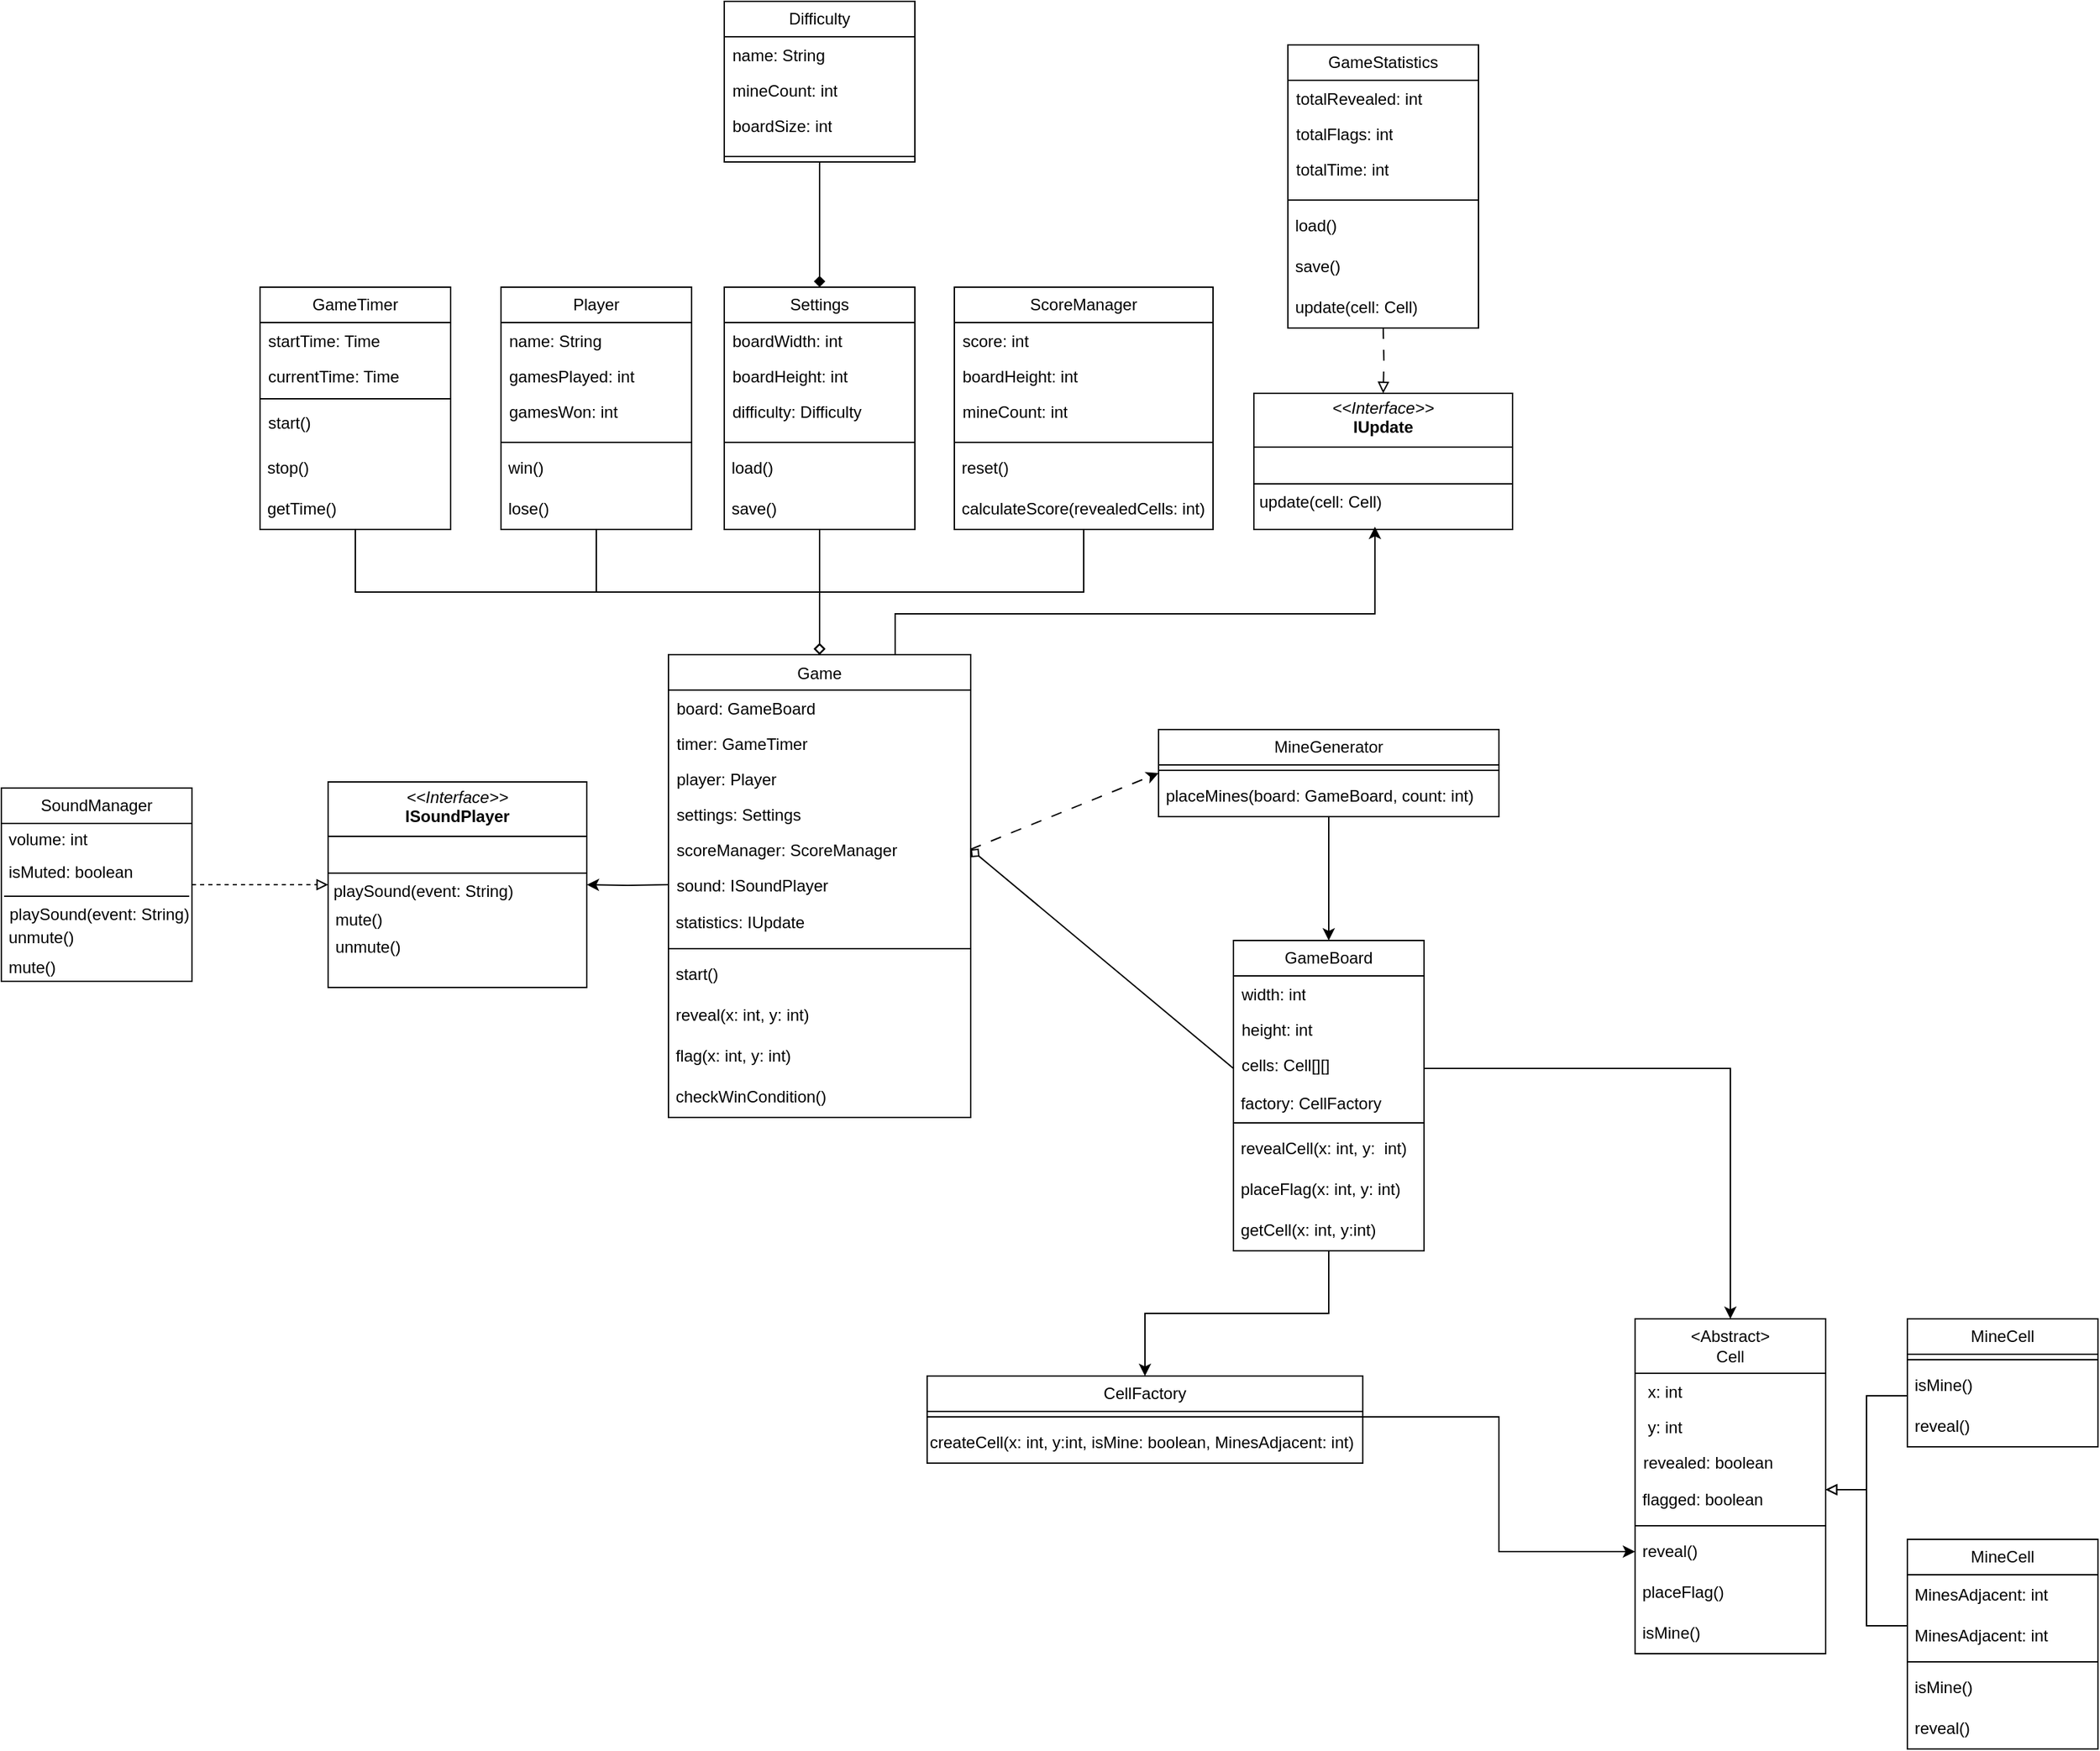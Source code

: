 <mxfile version="27.2.0">
  <diagram id="C5RBs43oDa-KdzZeNtuy" name="Page-1">
    <mxGraphModel dx="1426" dy="788" grid="1" gridSize="10" guides="1" tooltips="1" connect="1" arrows="1" fold="1" page="1" pageScale="1" pageWidth="2336" pageHeight="1654" math="0" shadow="0">
      <root>
        <mxCell id="WIyWlLk6GJQsqaUBKTNV-0" />
        <mxCell id="WIyWlLk6GJQsqaUBKTNV-1" parent="WIyWlLk6GJQsqaUBKTNV-0" />
        <mxCell id="zkfFHV4jXpPFQw0GAbJ--17" value="Game" style="swimlane;fontStyle=0;align=center;verticalAlign=top;childLayout=stackLayout;horizontal=1;startSize=26;horizontalStack=0;resizeParent=1;resizeLast=0;collapsible=1;marginBottom=0;rounded=0;shadow=0;strokeWidth=1;" parent="WIyWlLk6GJQsqaUBKTNV-1" vertex="1">
          <mxGeometry x="690" y="580" width="222" height="340" as="geometry">
            <mxRectangle x="550" y="140" width="160" height="26" as="alternateBounds" />
          </mxGeometry>
        </mxCell>
        <mxCell id="zkfFHV4jXpPFQw0GAbJ--18" value="board: GameBoard" style="text;align=left;verticalAlign=top;spacingLeft=4;spacingRight=4;overflow=hidden;rotatable=0;points=[[0,0.5],[1,0.5]];portConstraint=eastwest;" parent="zkfFHV4jXpPFQw0GAbJ--17" vertex="1">
          <mxGeometry y="26" width="222" height="26" as="geometry" />
        </mxCell>
        <mxCell id="zkfFHV4jXpPFQw0GAbJ--19" value="timer: GameTimer" style="text;align=left;verticalAlign=top;spacingLeft=4;spacingRight=4;overflow=hidden;rotatable=0;points=[[0,0.5],[1,0.5]];portConstraint=eastwest;rounded=0;shadow=0;html=0;" parent="zkfFHV4jXpPFQw0GAbJ--17" vertex="1">
          <mxGeometry y="52" width="222" height="26" as="geometry" />
        </mxCell>
        <mxCell id="zkfFHV4jXpPFQw0GAbJ--20" value="player: Player" style="text;align=left;verticalAlign=top;spacingLeft=4;spacingRight=4;overflow=hidden;rotatable=0;points=[[0,0.5],[1,0.5]];portConstraint=eastwest;rounded=0;shadow=0;html=0;" parent="zkfFHV4jXpPFQw0GAbJ--17" vertex="1">
          <mxGeometry y="78" width="222" height="26" as="geometry" />
        </mxCell>
        <mxCell id="zkfFHV4jXpPFQw0GAbJ--21" value="settings: Settings" style="text;align=left;verticalAlign=top;spacingLeft=4;spacingRight=4;overflow=hidden;rotatable=0;points=[[0,0.5],[1,0.5]];portConstraint=eastwest;rounded=0;shadow=0;html=0;" parent="zkfFHV4jXpPFQw0GAbJ--17" vertex="1">
          <mxGeometry y="104" width="222" height="26" as="geometry" />
        </mxCell>
        <mxCell id="zkfFHV4jXpPFQw0GAbJ--22" value="scoreManager: ScoreManager" style="text;align=left;verticalAlign=top;spacingLeft=4;spacingRight=4;overflow=hidden;rotatable=0;points=[[0,0.5],[1,0.5]];portConstraint=eastwest;rounded=0;shadow=0;html=0;" parent="zkfFHV4jXpPFQw0GAbJ--17" vertex="1">
          <mxGeometry y="130" width="222" height="26" as="geometry" />
        </mxCell>
        <mxCell id="zkfFHV4jXpPFQw0GAbJ--25" value="sound: ISoundPlayer" style="text;align=left;verticalAlign=top;spacingLeft=4;spacingRight=4;overflow=hidden;rotatable=0;points=[[0,0.5],[1,0.5]];portConstraint=eastwest;" parent="zkfFHV4jXpPFQw0GAbJ--17" vertex="1">
          <mxGeometry y="156" width="222" height="26" as="geometry" />
        </mxCell>
        <mxCell id="M5XJb3uW-bzYm9iEJyRV-7" value="&amp;nbsp;statistics: IUpdate" style="text;html=1;align=left;verticalAlign=middle;whiteSpace=wrap;rounded=0;" parent="zkfFHV4jXpPFQw0GAbJ--17" vertex="1">
          <mxGeometry y="182" width="222" height="30" as="geometry" />
        </mxCell>
        <mxCell id="M5XJb3uW-bzYm9iEJyRV-1" value="" style="line;strokeWidth=1;fillColor=none;align=left;verticalAlign=middle;spacingTop=-1;spacingLeft=3;spacingRight=3;rotatable=0;labelPosition=right;points=[];portConstraint=eastwest;strokeColor=inherit;" parent="zkfFHV4jXpPFQw0GAbJ--17" vertex="1">
          <mxGeometry y="212" width="222" height="8" as="geometry" />
        </mxCell>
        <mxCell id="M5XJb3uW-bzYm9iEJyRV-2" value="&amp;nbsp;start()" style="text;html=1;align=left;verticalAlign=middle;whiteSpace=wrap;rounded=0;" parent="zkfFHV4jXpPFQw0GAbJ--17" vertex="1">
          <mxGeometry y="220" width="222" height="30" as="geometry" />
        </mxCell>
        <mxCell id="M5XJb3uW-bzYm9iEJyRV-3" value="&amp;nbsp;reveal(x: int, y: int)" style="text;html=1;align=left;verticalAlign=middle;whiteSpace=wrap;rounded=0;" parent="zkfFHV4jXpPFQw0GAbJ--17" vertex="1">
          <mxGeometry y="250" width="222" height="30" as="geometry" />
        </mxCell>
        <mxCell id="M5XJb3uW-bzYm9iEJyRV-4" value="&amp;nbsp;flag(x: int, y: int)&amp;nbsp;" style="text;html=1;align=left;verticalAlign=middle;whiteSpace=wrap;rounded=0;" parent="zkfFHV4jXpPFQw0GAbJ--17" vertex="1">
          <mxGeometry y="280" width="222" height="30" as="geometry" />
        </mxCell>
        <mxCell id="M5XJb3uW-bzYm9iEJyRV-5" value="&amp;nbsp;checkWinCondition()" style="text;html=1;align=left;verticalAlign=middle;whiteSpace=wrap;rounded=0;" parent="zkfFHV4jXpPFQw0GAbJ--17" vertex="1">
          <mxGeometry y="310" width="222" height="30" as="geometry" />
        </mxCell>
        <mxCell id="M5XJb3uW-bzYm9iEJyRV-0" value="&lt;p style=&quot;margin:0px;margin-top:4px;text-align:center;&quot;&gt;&lt;i&gt;&amp;lt;&amp;lt;Interface&amp;gt;&amp;gt;&lt;/i&gt;&lt;br&gt;&lt;b&gt;ISoundPlayer&lt;/b&gt;&lt;/p&gt;&lt;hr size=&quot;1&quot; style=&quot;border-style:solid;&quot;&gt;&lt;p style=&quot;margin:0px;margin-left:4px;&quot;&gt;&lt;br&gt;&lt;/p&gt;&lt;hr size=&quot;1&quot; style=&quot;border-style:solid;&quot;&gt;&lt;p style=&quot;margin:0px;margin-left:4px;&quot;&gt;playSound(event: String)&lt;/p&gt;&lt;p style=&quot;margin:0px;margin-left:4px;&quot;&gt;&lt;br&gt;&lt;/p&gt;" style="verticalAlign=top;align=left;overflow=fill;html=1;whiteSpace=wrap;" parent="WIyWlLk6GJQsqaUBKTNV-1" vertex="1">
          <mxGeometry x="440" y="673.5" width="190" height="151" as="geometry" />
        </mxCell>
        <mxCell id="M5XJb3uW-bzYm9iEJyRV-8" value="GameTimer" style="swimlane;fontStyle=0;childLayout=stackLayout;horizontal=1;startSize=26;fillColor=none;horizontalStack=0;resizeParent=1;resizeParentMax=0;resizeLast=0;collapsible=1;marginBottom=0;whiteSpace=wrap;html=1;" parent="WIyWlLk6GJQsqaUBKTNV-1" vertex="1">
          <mxGeometry x="390" y="310" width="140" height="178" as="geometry" />
        </mxCell>
        <mxCell id="M5XJb3uW-bzYm9iEJyRV-9" value="startTime: Time" style="text;strokeColor=none;fillColor=none;align=left;verticalAlign=top;spacingLeft=4;spacingRight=4;overflow=hidden;rotatable=0;points=[[0,0.5],[1,0.5]];portConstraint=eastwest;whiteSpace=wrap;html=1;" parent="M5XJb3uW-bzYm9iEJyRV-8" vertex="1">
          <mxGeometry y="26" width="140" height="26" as="geometry" />
        </mxCell>
        <mxCell id="M5XJb3uW-bzYm9iEJyRV-10" value="currentTime: Time" style="text;strokeColor=none;fillColor=none;align=left;verticalAlign=top;spacingLeft=4;spacingRight=4;overflow=hidden;rotatable=0;points=[[0,0.5],[1,0.5]];portConstraint=eastwest;whiteSpace=wrap;html=1;" parent="M5XJb3uW-bzYm9iEJyRV-8" vertex="1">
          <mxGeometry y="52" width="140" height="26" as="geometry" />
        </mxCell>
        <mxCell id="M5XJb3uW-bzYm9iEJyRV-15" value="" style="line;strokeWidth=1;fillColor=none;align=left;verticalAlign=middle;spacingTop=-1;spacingLeft=3;spacingRight=3;rotatable=0;labelPosition=right;points=[];portConstraint=eastwest;strokeColor=inherit;" parent="M5XJb3uW-bzYm9iEJyRV-8" vertex="1">
          <mxGeometry y="78" width="140" height="8" as="geometry" />
        </mxCell>
        <mxCell id="M5XJb3uW-bzYm9iEJyRV-11" value="start()" style="text;strokeColor=none;fillColor=none;align=left;verticalAlign=top;spacingLeft=4;spacingRight=4;overflow=hidden;rotatable=0;points=[[0,0.5],[1,0.5]];portConstraint=eastwest;whiteSpace=wrap;html=1;" parent="M5XJb3uW-bzYm9iEJyRV-8" vertex="1">
          <mxGeometry y="86" width="140" height="32" as="geometry" />
        </mxCell>
        <mxCell id="M5XJb3uW-bzYm9iEJyRV-12" value="&amp;nbsp;stop()" style="text;html=1;align=left;verticalAlign=middle;whiteSpace=wrap;rounded=0;" parent="M5XJb3uW-bzYm9iEJyRV-8" vertex="1">
          <mxGeometry y="118" width="140" height="30" as="geometry" />
        </mxCell>
        <mxCell id="M5XJb3uW-bzYm9iEJyRV-14" value="&amp;nbsp;getTime()" style="text;html=1;align=left;verticalAlign=middle;whiteSpace=wrap;rounded=0;" parent="M5XJb3uW-bzYm9iEJyRV-8" vertex="1">
          <mxGeometry y="148" width="140" height="30" as="geometry" />
        </mxCell>
        <mxCell id="M5XJb3uW-bzYm9iEJyRV-16" style="edgeStyle=orthogonalEdgeStyle;rounded=0;orthogonalLoop=1;jettySize=auto;html=1;exitX=0.5;exitY=1;exitDx=0;exitDy=0;entryX=0.5;entryY=0;entryDx=0;entryDy=0;endArrow=diamond;endFill=0;" parent="WIyWlLk6GJQsqaUBKTNV-1" source="M5XJb3uW-bzYm9iEJyRV-14" target="zkfFHV4jXpPFQw0GAbJ--17" edge="1">
          <mxGeometry relative="1" as="geometry" />
        </mxCell>
        <mxCell id="M5XJb3uW-bzYm9iEJyRV-17" value="Player" style="swimlane;fontStyle=0;childLayout=stackLayout;horizontal=1;startSize=26;fillColor=none;horizontalStack=0;resizeParent=1;resizeParentMax=0;resizeLast=0;collapsible=1;marginBottom=0;whiteSpace=wrap;html=1;" parent="WIyWlLk6GJQsqaUBKTNV-1" vertex="1">
          <mxGeometry x="567" y="310" width="140" height="178" as="geometry" />
        </mxCell>
        <mxCell id="M5XJb3uW-bzYm9iEJyRV-18" value="name: String" style="text;strokeColor=none;fillColor=none;align=left;verticalAlign=top;spacingLeft=4;spacingRight=4;overflow=hidden;rotatable=0;points=[[0,0.5],[1,0.5]];portConstraint=eastwest;whiteSpace=wrap;html=1;" parent="M5XJb3uW-bzYm9iEJyRV-17" vertex="1">
          <mxGeometry y="26" width="140" height="26" as="geometry" />
        </mxCell>
        <mxCell id="M5XJb3uW-bzYm9iEJyRV-19" value="gamesPlayed: int" style="text;strokeColor=none;fillColor=none;align=left;verticalAlign=top;spacingLeft=4;spacingRight=4;overflow=hidden;rotatable=0;points=[[0,0.5],[1,0.5]];portConstraint=eastwest;whiteSpace=wrap;html=1;" parent="M5XJb3uW-bzYm9iEJyRV-17" vertex="1">
          <mxGeometry y="52" width="140" height="26" as="geometry" />
        </mxCell>
        <mxCell id="M5XJb3uW-bzYm9iEJyRV-21" value="gamesWon: int" style="text;strokeColor=none;fillColor=none;align=left;verticalAlign=top;spacingLeft=4;spacingRight=4;overflow=hidden;rotatable=0;points=[[0,0.5],[1,0.5]];portConstraint=eastwest;whiteSpace=wrap;html=1;" parent="M5XJb3uW-bzYm9iEJyRV-17" vertex="1">
          <mxGeometry y="78" width="140" height="32" as="geometry" />
        </mxCell>
        <mxCell id="M5XJb3uW-bzYm9iEJyRV-20" value="" style="line;strokeWidth=1;fillColor=none;align=left;verticalAlign=middle;spacingTop=-1;spacingLeft=3;spacingRight=3;rotatable=0;labelPosition=right;points=[];portConstraint=eastwest;strokeColor=inherit;" parent="M5XJb3uW-bzYm9iEJyRV-17" vertex="1">
          <mxGeometry y="110" width="140" height="8" as="geometry" />
        </mxCell>
        <mxCell id="M5XJb3uW-bzYm9iEJyRV-22" value="&amp;nbsp;win()" style="text;html=1;align=left;verticalAlign=middle;whiteSpace=wrap;rounded=0;" parent="M5XJb3uW-bzYm9iEJyRV-17" vertex="1">
          <mxGeometry y="118" width="140" height="30" as="geometry" />
        </mxCell>
        <mxCell id="M5XJb3uW-bzYm9iEJyRV-23" value="&amp;nbsp;lose()" style="text;html=1;align=left;verticalAlign=middle;whiteSpace=wrap;rounded=0;" parent="M5XJb3uW-bzYm9iEJyRV-17" vertex="1">
          <mxGeometry y="148" width="140" height="30" as="geometry" />
        </mxCell>
        <mxCell id="M5XJb3uW-bzYm9iEJyRV-26" style="edgeStyle=orthogonalEdgeStyle;rounded=0;orthogonalLoop=1;jettySize=auto;html=1;exitX=0.5;exitY=1;exitDx=0;exitDy=0;entryX=0.5;entryY=0;entryDx=0;entryDy=0;endArrow=diamond;endFill=0;" parent="WIyWlLk6GJQsqaUBKTNV-1" source="M5XJb3uW-bzYm9iEJyRV-23" target="zkfFHV4jXpPFQw0GAbJ--17" edge="1">
          <mxGeometry relative="1" as="geometry" />
        </mxCell>
        <mxCell id="M5XJb3uW-bzYm9iEJyRV-27" value="Settings" style="swimlane;fontStyle=0;childLayout=stackLayout;horizontal=1;startSize=26;fillColor=none;horizontalStack=0;resizeParent=1;resizeParentMax=0;resizeLast=0;collapsible=1;marginBottom=0;whiteSpace=wrap;html=1;" parent="WIyWlLk6GJQsqaUBKTNV-1" vertex="1">
          <mxGeometry x="731" y="310" width="140" height="178" as="geometry" />
        </mxCell>
        <mxCell id="M5XJb3uW-bzYm9iEJyRV-28" value="boardWidth: int" style="text;strokeColor=none;fillColor=none;align=left;verticalAlign=top;spacingLeft=4;spacingRight=4;overflow=hidden;rotatable=0;points=[[0,0.5],[1,0.5]];portConstraint=eastwest;whiteSpace=wrap;html=1;" parent="M5XJb3uW-bzYm9iEJyRV-27" vertex="1">
          <mxGeometry y="26" width="140" height="26" as="geometry" />
        </mxCell>
        <mxCell id="M5XJb3uW-bzYm9iEJyRV-29" value="boardHeight: int" style="text;strokeColor=none;fillColor=none;align=left;verticalAlign=top;spacingLeft=4;spacingRight=4;overflow=hidden;rotatable=0;points=[[0,0.5],[1,0.5]];portConstraint=eastwest;whiteSpace=wrap;html=1;" parent="M5XJb3uW-bzYm9iEJyRV-27" vertex="1">
          <mxGeometry y="52" width="140" height="26" as="geometry" />
        </mxCell>
        <mxCell id="M5XJb3uW-bzYm9iEJyRV-30" value="difficulty: Difficulty" style="text;strokeColor=none;fillColor=none;align=left;verticalAlign=top;spacingLeft=4;spacingRight=4;overflow=hidden;rotatable=0;points=[[0,0.5],[1,0.5]];portConstraint=eastwest;whiteSpace=wrap;html=1;" parent="M5XJb3uW-bzYm9iEJyRV-27" vertex="1">
          <mxGeometry y="78" width="140" height="32" as="geometry" />
        </mxCell>
        <mxCell id="M5XJb3uW-bzYm9iEJyRV-31" value="" style="line;strokeWidth=1;fillColor=none;align=left;verticalAlign=middle;spacingTop=-1;spacingLeft=3;spacingRight=3;rotatable=0;labelPosition=right;points=[];portConstraint=eastwest;strokeColor=inherit;" parent="M5XJb3uW-bzYm9iEJyRV-27" vertex="1">
          <mxGeometry y="110" width="140" height="8" as="geometry" />
        </mxCell>
        <mxCell id="M5XJb3uW-bzYm9iEJyRV-32" value="&amp;nbsp;load()" style="text;html=1;align=left;verticalAlign=middle;whiteSpace=wrap;rounded=0;" parent="M5XJb3uW-bzYm9iEJyRV-27" vertex="1">
          <mxGeometry y="118" width="140" height="30" as="geometry" />
        </mxCell>
        <mxCell id="M5XJb3uW-bzYm9iEJyRV-33" value="&amp;nbsp;save()" style="text;html=1;align=left;verticalAlign=middle;whiteSpace=wrap;rounded=0;" parent="M5XJb3uW-bzYm9iEJyRV-27" vertex="1">
          <mxGeometry y="148" width="140" height="30" as="geometry" />
        </mxCell>
        <mxCell id="M5XJb3uW-bzYm9iEJyRV-36" value="ScoreManager" style="swimlane;fontStyle=0;childLayout=stackLayout;horizontal=1;startSize=26;fillColor=none;horizontalStack=0;resizeParent=1;resizeParentMax=0;resizeLast=0;collapsible=1;marginBottom=0;whiteSpace=wrap;html=1;" parent="WIyWlLk6GJQsqaUBKTNV-1" vertex="1">
          <mxGeometry x="900" y="310" width="190" height="178" as="geometry" />
        </mxCell>
        <mxCell id="M5XJb3uW-bzYm9iEJyRV-37" value="score: int" style="text;strokeColor=none;fillColor=none;align=left;verticalAlign=top;spacingLeft=4;spacingRight=4;overflow=hidden;rotatable=0;points=[[0,0.5],[1,0.5]];portConstraint=eastwest;whiteSpace=wrap;html=1;" parent="M5XJb3uW-bzYm9iEJyRV-36" vertex="1">
          <mxGeometry y="26" width="190" height="26" as="geometry" />
        </mxCell>
        <mxCell id="M5XJb3uW-bzYm9iEJyRV-38" value="boardHeight: int" style="text;strokeColor=none;fillColor=none;align=left;verticalAlign=top;spacingLeft=4;spacingRight=4;overflow=hidden;rotatable=0;points=[[0,0.5],[1,0.5]];portConstraint=eastwest;whiteSpace=wrap;html=1;" parent="M5XJb3uW-bzYm9iEJyRV-36" vertex="1">
          <mxGeometry y="52" width="190" height="26" as="geometry" />
        </mxCell>
        <mxCell id="M5XJb3uW-bzYm9iEJyRV-39" value="mineCount: int" style="text;strokeColor=none;fillColor=none;align=left;verticalAlign=top;spacingLeft=4;spacingRight=4;overflow=hidden;rotatable=0;points=[[0,0.5],[1,0.5]];portConstraint=eastwest;whiteSpace=wrap;html=1;" parent="M5XJb3uW-bzYm9iEJyRV-36" vertex="1">
          <mxGeometry y="78" width="190" height="32" as="geometry" />
        </mxCell>
        <mxCell id="M5XJb3uW-bzYm9iEJyRV-40" value="" style="line;strokeWidth=1;fillColor=none;align=left;verticalAlign=middle;spacingTop=-1;spacingLeft=3;spacingRight=3;rotatable=0;labelPosition=right;points=[];portConstraint=eastwest;strokeColor=inherit;" parent="M5XJb3uW-bzYm9iEJyRV-36" vertex="1">
          <mxGeometry y="110" width="190" height="8" as="geometry" />
        </mxCell>
        <mxCell id="M5XJb3uW-bzYm9iEJyRV-41" value="&amp;nbsp;reset()" style="text;html=1;align=left;verticalAlign=middle;whiteSpace=wrap;rounded=0;" parent="M5XJb3uW-bzYm9iEJyRV-36" vertex="1">
          <mxGeometry y="118" width="190" height="30" as="geometry" />
        </mxCell>
        <mxCell id="M5XJb3uW-bzYm9iEJyRV-43" value="&amp;nbsp;calculateScore(revealedCells: int)" style="text;html=1;align=left;verticalAlign=middle;whiteSpace=wrap;rounded=0;" parent="M5XJb3uW-bzYm9iEJyRV-36" vertex="1">
          <mxGeometry y="148" width="190" height="30" as="geometry" />
        </mxCell>
        <mxCell id="M5XJb3uW-bzYm9iEJyRV-42" style="edgeStyle=orthogonalEdgeStyle;rounded=0;orthogonalLoop=1;jettySize=auto;html=1;exitX=0.5;exitY=1;exitDx=0;exitDy=0;endArrow=diamond;endFill=0;entryX=0.5;entryY=0;entryDx=0;entryDy=0;" parent="WIyWlLk6GJQsqaUBKTNV-1" source="M5XJb3uW-bzYm9iEJyRV-43" target="zkfFHV4jXpPFQw0GAbJ--17" edge="1">
          <mxGeometry relative="1" as="geometry">
            <mxPoint x="968" y="580" as="targetPoint" />
          </mxGeometry>
        </mxCell>
        <mxCell id="M5XJb3uW-bzYm9iEJyRV-47" style="edgeStyle=orthogonalEdgeStyle;rounded=0;orthogonalLoop=1;jettySize=auto;html=1;exitX=0.5;exitY=1;exitDx=0;exitDy=0;entryX=0.5;entryY=0;entryDx=0;entryDy=0;endArrow=diamond;endFill=0;" parent="WIyWlLk6GJQsqaUBKTNV-1" source="M5XJb3uW-bzYm9iEJyRV-33" target="zkfFHV4jXpPFQw0GAbJ--17" edge="1">
          <mxGeometry relative="1" as="geometry" />
        </mxCell>
        <mxCell id="M5XJb3uW-bzYm9iEJyRV-48" value="GameStatistics" style="swimlane;fontStyle=0;childLayout=stackLayout;horizontal=1;startSize=26;fillColor=none;horizontalStack=0;resizeParent=1;resizeParentMax=0;resizeLast=0;collapsible=1;marginBottom=0;whiteSpace=wrap;html=1;" parent="WIyWlLk6GJQsqaUBKTNV-1" vertex="1">
          <mxGeometry x="1145" y="132" width="140" height="208" as="geometry" />
        </mxCell>
        <mxCell id="M5XJb3uW-bzYm9iEJyRV-49" value="totalRevealed: int" style="text;strokeColor=none;fillColor=none;align=left;verticalAlign=top;spacingLeft=4;spacingRight=4;overflow=hidden;rotatable=0;points=[[0,0.5],[1,0.5]];portConstraint=eastwest;whiteSpace=wrap;html=1;" parent="M5XJb3uW-bzYm9iEJyRV-48" vertex="1">
          <mxGeometry y="26" width="140" height="26" as="geometry" />
        </mxCell>
        <mxCell id="M5XJb3uW-bzYm9iEJyRV-50" value="totalFlags: int" style="text;strokeColor=none;fillColor=none;align=left;verticalAlign=top;spacingLeft=4;spacingRight=4;overflow=hidden;rotatable=0;points=[[0,0.5],[1,0.5]];portConstraint=eastwest;whiteSpace=wrap;html=1;" parent="M5XJb3uW-bzYm9iEJyRV-48" vertex="1">
          <mxGeometry y="52" width="140" height="26" as="geometry" />
        </mxCell>
        <mxCell id="M5XJb3uW-bzYm9iEJyRV-51" value="totalTime: int" style="text;strokeColor=none;fillColor=none;align=left;verticalAlign=top;spacingLeft=4;spacingRight=4;overflow=hidden;rotatable=0;points=[[0,0.5],[1,0.5]];portConstraint=eastwest;whiteSpace=wrap;html=1;" parent="M5XJb3uW-bzYm9iEJyRV-48" vertex="1">
          <mxGeometry y="78" width="140" height="32" as="geometry" />
        </mxCell>
        <mxCell id="M5XJb3uW-bzYm9iEJyRV-52" value="" style="line;strokeWidth=1;fillColor=none;align=left;verticalAlign=middle;spacingTop=-1;spacingLeft=3;spacingRight=3;rotatable=0;labelPosition=right;points=[];portConstraint=eastwest;strokeColor=inherit;" parent="M5XJb3uW-bzYm9iEJyRV-48" vertex="1">
          <mxGeometry y="110" width="140" height="8" as="geometry" />
        </mxCell>
        <mxCell id="M5XJb3uW-bzYm9iEJyRV-53" value="&amp;nbsp;load()" style="text;html=1;align=left;verticalAlign=middle;whiteSpace=wrap;rounded=0;" parent="M5XJb3uW-bzYm9iEJyRV-48" vertex="1">
          <mxGeometry y="118" width="140" height="30" as="geometry" />
        </mxCell>
        <mxCell id="M5XJb3uW-bzYm9iEJyRV-55" value="&amp;nbsp;save()" style="text;html=1;align=left;verticalAlign=middle;whiteSpace=wrap;rounded=0;" parent="M5XJb3uW-bzYm9iEJyRV-48" vertex="1">
          <mxGeometry y="148" width="140" height="30" as="geometry" />
        </mxCell>
        <mxCell id="M5XJb3uW-bzYm9iEJyRV-122" value="&amp;nbsp;update(cell: Cell)" style="text;html=1;align=left;verticalAlign=middle;whiteSpace=wrap;rounded=0;" parent="M5XJb3uW-bzYm9iEJyRV-48" vertex="1">
          <mxGeometry y="178" width="140" height="30" as="geometry" />
        </mxCell>
        <mxCell id="M5XJb3uW-bzYm9iEJyRV-66" style="edgeStyle=orthogonalEdgeStyle;rounded=0;orthogonalLoop=1;jettySize=auto;html=1;exitX=1;exitY=0.5;exitDx=0;exitDy=0;entryX=0;entryY=0.5;entryDx=0;entryDy=0;dashed=1;endArrow=block;endFill=0;" parent="WIyWlLk6GJQsqaUBKTNV-1" source="M5XJb3uW-bzYm9iEJyRV-58" target="M5XJb3uW-bzYm9iEJyRV-0" edge="1">
          <mxGeometry relative="1" as="geometry" />
        </mxCell>
        <mxCell id="M5XJb3uW-bzYm9iEJyRV-58" value="SoundManager" style="swimlane;fontStyle=0;childLayout=stackLayout;horizontal=1;startSize=26;fillColor=none;horizontalStack=0;resizeParent=1;resizeParentMax=0;resizeLast=0;collapsible=1;marginBottom=0;whiteSpace=wrap;html=1;" parent="WIyWlLk6GJQsqaUBKTNV-1" vertex="1">
          <mxGeometry x="200" y="678" width="140" height="142" as="geometry" />
        </mxCell>
        <mxCell id="M5XJb3uW-bzYm9iEJyRV-126" value="&amp;nbsp;volume: int" style="text;html=1;align=left;verticalAlign=middle;whiteSpace=wrap;rounded=0;" parent="M5XJb3uW-bzYm9iEJyRV-58" vertex="1">
          <mxGeometry y="26" width="140" height="24" as="geometry" />
        </mxCell>
        <mxCell id="M5XJb3uW-bzYm9iEJyRV-127" value="&amp;nbsp;isMuted: boolean" style="text;html=1;align=left;verticalAlign=middle;whiteSpace=wrap;rounded=0;" parent="M5XJb3uW-bzYm9iEJyRV-58" vertex="1">
          <mxGeometry y="50" width="140" height="24" as="geometry" />
        </mxCell>
        <mxCell id="M5XJb3uW-bzYm9iEJyRV-63" value="&lt;hr style=&quot;border-style: solid;&quot; size=&quot;1&quot;&gt;&lt;p style=&quot;margin: 0px 0px 0px 4px;&quot;&gt;playSound(event: String)&lt;/p&gt;" style="text;html=1;align=left;verticalAlign=middle;whiteSpace=wrap;rounded=0;" parent="M5XJb3uW-bzYm9iEJyRV-58" vertex="1">
          <mxGeometry y="74" width="140" height="24" as="geometry" />
        </mxCell>
        <mxCell id="M5XJb3uW-bzYm9iEJyRV-125" value="&amp;nbsp;unmute()" style="text;html=1;align=left;verticalAlign=middle;whiteSpace=wrap;rounded=0;" parent="M5XJb3uW-bzYm9iEJyRV-58" vertex="1">
          <mxGeometry y="98" width="140" height="24" as="geometry" />
        </mxCell>
        <mxCell id="M5XJb3uW-bzYm9iEJyRV-129" value="&amp;nbsp;mute()" style="text;html=1;align=left;verticalAlign=middle;whiteSpace=wrap;rounded=0;" parent="M5XJb3uW-bzYm9iEJyRV-58" vertex="1">
          <mxGeometry y="122" width="140" height="20" as="geometry" />
        </mxCell>
        <mxCell id="M5XJb3uW-bzYm9iEJyRV-68" style="edgeStyle=orthogonalEdgeStyle;rounded=0;orthogonalLoop=1;jettySize=auto;html=1;exitX=0;exitY=0.5;exitDx=0;exitDy=0;entryX=1;entryY=0.5;entryDx=0;entryDy=0;" parent="WIyWlLk6GJQsqaUBKTNV-1" target="M5XJb3uW-bzYm9iEJyRV-0" edge="1">
          <mxGeometry relative="1" as="geometry">
            <mxPoint x="690" y="749.0" as="sourcePoint" />
          </mxGeometry>
        </mxCell>
        <mxCell id="M5XJb3uW-bzYm9iEJyRV-69" value="MineGenerator" style="swimlane;fontStyle=0;childLayout=stackLayout;horizontal=1;startSize=26;fillColor=none;horizontalStack=0;resizeParent=1;resizeParentMax=0;resizeLast=0;collapsible=1;marginBottom=0;whiteSpace=wrap;html=1;" parent="WIyWlLk6GJQsqaUBKTNV-1" vertex="1">
          <mxGeometry x="1050" y="635" width="250" height="64" as="geometry" />
        </mxCell>
        <mxCell id="M5XJb3uW-bzYm9iEJyRV-73" value="" style="line;strokeWidth=1;fillColor=none;align=left;verticalAlign=middle;spacingTop=-1;spacingLeft=3;spacingRight=3;rotatable=0;labelPosition=right;points=[];portConstraint=eastwest;strokeColor=inherit;" parent="M5XJb3uW-bzYm9iEJyRV-69" vertex="1">
          <mxGeometry y="26" width="250" height="8" as="geometry" />
        </mxCell>
        <mxCell id="M5XJb3uW-bzYm9iEJyRV-74" value="&amp;nbsp;placeMines(board: GameBoard, count: int)" style="text;html=1;align=left;verticalAlign=middle;whiteSpace=wrap;rounded=0;" parent="M5XJb3uW-bzYm9iEJyRV-69" vertex="1">
          <mxGeometry y="34" width="250" height="30" as="geometry" />
        </mxCell>
        <mxCell id="M5XJb3uW-bzYm9iEJyRV-76" style="rounded=0;orthogonalLoop=1;jettySize=auto;html=1;exitX=1;exitY=0.5;exitDx=0;exitDy=0;entryX=0;entryY=0.5;entryDx=0;entryDy=0;dashed=1;dashPattern=8 8;" parent="WIyWlLk6GJQsqaUBKTNV-1" source="zkfFHV4jXpPFQw0GAbJ--22" target="M5XJb3uW-bzYm9iEJyRV-69" edge="1">
          <mxGeometry relative="1" as="geometry" />
        </mxCell>
        <mxCell id="M5XJb3uW-bzYm9iEJyRV-77" value="GameBoard" style="swimlane;fontStyle=0;childLayout=stackLayout;horizontal=1;startSize=26;fillColor=none;horizontalStack=0;resizeParent=1;resizeParentMax=0;resizeLast=0;collapsible=1;marginBottom=0;whiteSpace=wrap;html=1;" parent="WIyWlLk6GJQsqaUBKTNV-1" vertex="1">
          <mxGeometry x="1105" y="790" width="140" height="228" as="geometry" />
        </mxCell>
        <mxCell id="M5XJb3uW-bzYm9iEJyRV-78" value="width: int" style="text;strokeColor=none;fillColor=none;align=left;verticalAlign=top;spacingLeft=4;spacingRight=4;overflow=hidden;rotatable=0;points=[[0,0.5],[1,0.5]];portConstraint=eastwest;whiteSpace=wrap;html=1;" parent="M5XJb3uW-bzYm9iEJyRV-77" vertex="1">
          <mxGeometry y="26" width="140" height="26" as="geometry" />
        </mxCell>
        <mxCell id="M5XJb3uW-bzYm9iEJyRV-79" value="height: int" style="text;strokeColor=none;fillColor=none;align=left;verticalAlign=top;spacingLeft=4;spacingRight=4;overflow=hidden;rotatable=0;points=[[0,0.5],[1,0.5]];portConstraint=eastwest;whiteSpace=wrap;html=1;" parent="M5XJb3uW-bzYm9iEJyRV-77" vertex="1">
          <mxGeometry y="52" width="140" height="26" as="geometry" />
        </mxCell>
        <mxCell id="M5XJb3uW-bzYm9iEJyRV-80" value="cells: Cell[][]" style="text;strokeColor=none;fillColor=none;align=left;verticalAlign=top;spacingLeft=4;spacingRight=4;overflow=hidden;rotatable=0;points=[[0,0.5],[1,0.5]];portConstraint=eastwest;whiteSpace=wrap;html=1;" parent="M5XJb3uW-bzYm9iEJyRV-77" vertex="1">
          <mxGeometry y="78" width="140" height="32" as="geometry" />
        </mxCell>
        <mxCell id="M5XJb3uW-bzYm9iEJyRV-97" value="&amp;nbsp;factory: CellFactory" style="text;html=1;align=left;verticalAlign=middle;whiteSpace=wrap;rounded=0;" parent="M5XJb3uW-bzYm9iEJyRV-77" vertex="1">
          <mxGeometry y="110" width="140" height="20" as="geometry" />
        </mxCell>
        <mxCell id="M5XJb3uW-bzYm9iEJyRV-81" value="" style="line;strokeWidth=1;fillColor=none;align=left;verticalAlign=middle;spacingTop=-1;spacingLeft=3;spacingRight=3;rotatable=0;labelPosition=right;points=[];portConstraint=eastwest;strokeColor=inherit;" parent="M5XJb3uW-bzYm9iEJyRV-77" vertex="1">
          <mxGeometry y="130" width="140" height="8" as="geometry" />
        </mxCell>
        <mxCell id="M5XJb3uW-bzYm9iEJyRV-82" value="&amp;nbsp;revealCell(x: int, y:&amp;nbsp; int)" style="text;html=1;align=left;verticalAlign=middle;whiteSpace=wrap;rounded=0;" parent="M5XJb3uW-bzYm9iEJyRV-77" vertex="1">
          <mxGeometry y="138" width="140" height="30" as="geometry" />
        </mxCell>
        <mxCell id="M5XJb3uW-bzYm9iEJyRV-83" value="&amp;nbsp;placeFlag(x: int, y: int)" style="text;html=1;align=left;verticalAlign=middle;whiteSpace=wrap;rounded=0;" parent="M5XJb3uW-bzYm9iEJyRV-77" vertex="1">
          <mxGeometry y="168" width="140" height="30" as="geometry" />
        </mxCell>
        <mxCell id="M5XJb3uW-bzYm9iEJyRV-85" value="&amp;nbsp;getCell(x: int, y:int)" style="text;html=1;align=left;verticalAlign=middle;whiteSpace=wrap;rounded=0;" parent="M5XJb3uW-bzYm9iEJyRV-77" vertex="1">
          <mxGeometry y="198" width="140" height="30" as="geometry" />
        </mxCell>
        <mxCell id="M5XJb3uW-bzYm9iEJyRV-86" style="edgeStyle=orthogonalEdgeStyle;rounded=0;orthogonalLoop=1;jettySize=auto;html=1;exitX=0.5;exitY=1;exitDx=0;exitDy=0;entryX=0.5;entryY=0;entryDx=0;entryDy=0;" parent="WIyWlLk6GJQsqaUBKTNV-1" source="M5XJb3uW-bzYm9iEJyRV-74" target="M5XJb3uW-bzYm9iEJyRV-77" edge="1">
          <mxGeometry relative="1" as="geometry" />
        </mxCell>
        <mxCell id="M5XJb3uW-bzYm9iEJyRV-87" style="rounded=0;orthogonalLoop=1;jettySize=auto;html=1;entryX=1;entryY=0.5;entryDx=0;entryDy=0;endArrow=diamond;endFill=0;exitX=0;exitY=0.5;exitDx=0;exitDy=0;" parent="WIyWlLk6GJQsqaUBKTNV-1" source="M5XJb3uW-bzYm9iEJyRV-80" target="zkfFHV4jXpPFQw0GAbJ--22" edge="1">
          <mxGeometry relative="1" as="geometry">
            <mxPoint x="1050" y="900" as="sourcePoint" />
          </mxGeometry>
        </mxCell>
        <mxCell id="M5XJb3uW-bzYm9iEJyRV-96" style="edgeStyle=orthogonalEdgeStyle;rounded=0;orthogonalLoop=1;jettySize=auto;html=1;exitX=0.5;exitY=1;exitDx=0;exitDy=0;entryX=0.5;entryY=0;entryDx=0;entryDy=0;endArrow=diamond;endFill=1;" parent="WIyWlLk6GJQsqaUBKTNV-1" source="M5XJb3uW-bzYm9iEJyRV-89" target="M5XJb3uW-bzYm9iEJyRV-27" edge="1">
          <mxGeometry relative="1" as="geometry" />
        </mxCell>
        <mxCell id="M5XJb3uW-bzYm9iEJyRV-89" value="Difficulty" style="swimlane;fontStyle=0;childLayout=stackLayout;horizontal=1;startSize=26;fillColor=none;horizontalStack=0;resizeParent=1;resizeParentMax=0;resizeLast=0;collapsible=1;marginBottom=0;whiteSpace=wrap;html=1;" parent="WIyWlLk6GJQsqaUBKTNV-1" vertex="1">
          <mxGeometry x="731" y="100" width="140" height="118" as="geometry" />
        </mxCell>
        <mxCell id="M5XJb3uW-bzYm9iEJyRV-90" value="name: String" style="text;strokeColor=none;fillColor=none;align=left;verticalAlign=top;spacingLeft=4;spacingRight=4;overflow=hidden;rotatable=0;points=[[0,0.5],[1,0.5]];portConstraint=eastwest;whiteSpace=wrap;html=1;" parent="M5XJb3uW-bzYm9iEJyRV-89" vertex="1">
          <mxGeometry y="26" width="140" height="26" as="geometry" />
        </mxCell>
        <mxCell id="M5XJb3uW-bzYm9iEJyRV-91" value="mineCount: int" style="text;strokeColor=none;fillColor=none;align=left;verticalAlign=top;spacingLeft=4;spacingRight=4;overflow=hidden;rotatable=0;points=[[0,0.5],[1,0.5]];portConstraint=eastwest;whiteSpace=wrap;html=1;" parent="M5XJb3uW-bzYm9iEJyRV-89" vertex="1">
          <mxGeometry y="52" width="140" height="26" as="geometry" />
        </mxCell>
        <mxCell id="M5XJb3uW-bzYm9iEJyRV-92" value="boardSize: int" style="text;strokeColor=none;fillColor=none;align=left;verticalAlign=top;spacingLeft=4;spacingRight=4;overflow=hidden;rotatable=0;points=[[0,0.5],[1,0.5]];portConstraint=eastwest;whiteSpace=wrap;html=1;" parent="M5XJb3uW-bzYm9iEJyRV-89" vertex="1">
          <mxGeometry y="78" width="140" height="32" as="geometry" />
        </mxCell>
        <mxCell id="M5XJb3uW-bzYm9iEJyRV-93" value="" style="line;strokeWidth=1;fillColor=none;align=left;verticalAlign=middle;spacingTop=-1;spacingLeft=3;spacingRight=3;rotatable=0;labelPosition=right;points=[];portConstraint=eastwest;strokeColor=inherit;" parent="M5XJb3uW-bzYm9iEJyRV-89" vertex="1">
          <mxGeometry y="110" width="140" height="8" as="geometry" />
        </mxCell>
        <mxCell id="M5XJb3uW-bzYm9iEJyRV-98" value="CellFactory" style="swimlane;fontStyle=0;childLayout=stackLayout;horizontal=1;startSize=26;fillColor=none;horizontalStack=0;resizeParent=1;resizeParentMax=0;resizeLast=0;collapsible=1;marginBottom=0;whiteSpace=wrap;html=1;" parent="WIyWlLk6GJQsqaUBKTNV-1" vertex="1">
          <mxGeometry x="880" y="1110" width="320" height="64" as="geometry" />
        </mxCell>
        <mxCell id="M5XJb3uW-bzYm9iEJyRV-99" value="" style="line;strokeWidth=1;fillColor=none;align=left;verticalAlign=middle;spacingTop=-1;spacingLeft=3;spacingRight=3;rotatable=0;labelPosition=right;points=[];portConstraint=eastwest;strokeColor=inherit;" parent="M5XJb3uW-bzYm9iEJyRV-98" vertex="1">
          <mxGeometry y="26" width="320" height="8" as="geometry" />
        </mxCell>
        <mxCell id="M5XJb3uW-bzYm9iEJyRV-100" value="createCell(x: int, y:int, isMine: boolean, MinesAdjacent: int)" style="text;html=1;align=left;verticalAlign=middle;whiteSpace=wrap;rounded=0;" parent="M5XJb3uW-bzYm9iEJyRV-98" vertex="1">
          <mxGeometry y="34" width="320" height="30" as="geometry" />
        </mxCell>
        <mxCell id="M5XJb3uW-bzYm9iEJyRV-102" style="edgeStyle=orthogonalEdgeStyle;rounded=0;orthogonalLoop=1;jettySize=auto;html=1;exitX=0.5;exitY=1;exitDx=0;exitDy=0;entryX=0.5;entryY=0;entryDx=0;entryDy=0;" parent="WIyWlLk6GJQsqaUBKTNV-1" source="M5XJb3uW-bzYm9iEJyRV-85" target="M5XJb3uW-bzYm9iEJyRV-98" edge="1">
          <mxGeometry relative="1" as="geometry" />
        </mxCell>
        <mxCell id="M5XJb3uW-bzYm9iEJyRV-103" value="&amp;lt;Abstract&amp;gt;&lt;div&gt;Cell&lt;/div&gt;" style="swimlane;fontStyle=0;childLayout=stackLayout;horizontal=1;startSize=40;fillColor=none;horizontalStack=0;resizeParent=1;resizeParentMax=0;resizeLast=0;collapsible=1;marginBottom=0;whiteSpace=wrap;html=1;" parent="WIyWlLk6GJQsqaUBKTNV-1" vertex="1">
          <mxGeometry x="1400" y="1068" width="140" height="246" as="geometry" />
        </mxCell>
        <mxCell id="M5XJb3uW-bzYm9iEJyRV-104" value="&amp;nbsp;x: int" style="text;strokeColor=none;fillColor=none;align=left;verticalAlign=top;spacingLeft=4;spacingRight=4;overflow=hidden;rotatable=0;points=[[0,0.5],[1,0.5]];portConstraint=eastwest;whiteSpace=wrap;html=1;" parent="M5XJb3uW-bzYm9iEJyRV-103" vertex="1">
          <mxGeometry y="40" width="140" height="26" as="geometry" />
        </mxCell>
        <mxCell id="M5XJb3uW-bzYm9iEJyRV-105" value="&amp;nbsp;y: int" style="text;strokeColor=none;fillColor=none;align=left;verticalAlign=top;spacingLeft=4;spacingRight=4;overflow=hidden;rotatable=0;points=[[0,0.5],[1,0.5]];portConstraint=eastwest;whiteSpace=wrap;html=1;" parent="M5XJb3uW-bzYm9iEJyRV-103" vertex="1">
          <mxGeometry y="66" width="140" height="26" as="geometry" />
        </mxCell>
        <mxCell id="M5XJb3uW-bzYm9iEJyRV-106" value="revealed: boolean" style="text;strokeColor=none;fillColor=none;align=left;verticalAlign=top;spacingLeft=4;spacingRight=4;overflow=hidden;rotatable=0;points=[[0,0.5],[1,0.5]];portConstraint=eastwest;whiteSpace=wrap;html=1;" parent="M5XJb3uW-bzYm9iEJyRV-103" vertex="1">
          <mxGeometry y="92" width="140" height="26" as="geometry" />
        </mxCell>
        <mxCell id="M5XJb3uW-bzYm9iEJyRV-107" value="&amp;nbsp;flagged: boolean" style="text;html=1;align=left;verticalAlign=middle;whiteSpace=wrap;rounded=0;" parent="M5XJb3uW-bzYm9iEJyRV-103" vertex="1">
          <mxGeometry y="118" width="140" height="30" as="geometry" />
        </mxCell>
        <mxCell id="M5XJb3uW-bzYm9iEJyRV-111" value="" style="line;strokeWidth=1;fillColor=none;align=left;verticalAlign=middle;spacingTop=-1;spacingLeft=3;spacingRight=3;rotatable=0;labelPosition=right;points=[];portConstraint=eastwest;strokeColor=inherit;" parent="M5XJb3uW-bzYm9iEJyRV-103" vertex="1">
          <mxGeometry y="148" width="140" height="8" as="geometry" />
        </mxCell>
        <mxCell id="M5XJb3uW-bzYm9iEJyRV-108" value="&amp;nbsp;reveal()" style="text;html=1;align=left;verticalAlign=middle;whiteSpace=wrap;rounded=0;" parent="M5XJb3uW-bzYm9iEJyRV-103" vertex="1">
          <mxGeometry y="156" width="140" height="30" as="geometry" />
        </mxCell>
        <mxCell id="M5XJb3uW-bzYm9iEJyRV-109" value="&amp;nbsp;placeFlag()" style="text;html=1;align=left;verticalAlign=middle;whiteSpace=wrap;rounded=0;" parent="M5XJb3uW-bzYm9iEJyRV-103" vertex="1">
          <mxGeometry y="186" width="140" height="30" as="geometry" />
        </mxCell>
        <mxCell id="M5XJb3uW-bzYm9iEJyRV-110" value="&amp;nbsp;isMine()" style="text;html=1;align=left;verticalAlign=middle;whiteSpace=wrap;rounded=0;" parent="M5XJb3uW-bzYm9iEJyRV-103" vertex="1">
          <mxGeometry y="216" width="140" height="30" as="geometry" />
        </mxCell>
        <mxCell id="M5XJb3uW-bzYm9iEJyRV-114" style="edgeStyle=orthogonalEdgeStyle;rounded=0;orthogonalLoop=1;jettySize=auto;html=1;exitX=1;exitY=0.5;exitDx=0;exitDy=0;entryX=0.5;entryY=0;entryDx=0;entryDy=0;" parent="WIyWlLk6GJQsqaUBKTNV-1" source="M5XJb3uW-bzYm9iEJyRV-80" target="M5XJb3uW-bzYm9iEJyRV-103" edge="1">
          <mxGeometry relative="1" as="geometry" />
        </mxCell>
        <mxCell id="M5XJb3uW-bzYm9iEJyRV-116" style="edgeStyle=orthogonalEdgeStyle;rounded=0;orthogonalLoop=1;jettySize=auto;html=1;exitX=1;exitY=0;exitDx=0;exitDy=0;entryX=0;entryY=0.5;entryDx=0;entryDy=0;" parent="WIyWlLk6GJQsqaUBKTNV-1" source="M5XJb3uW-bzYm9iEJyRV-100" target="M5XJb3uW-bzYm9iEJyRV-108" edge="1">
          <mxGeometry relative="1" as="geometry">
            <Array as="points">
              <mxPoint x="1200" y="1140" />
              <mxPoint x="1300" y="1140" />
              <mxPoint x="1300" y="1239" />
            </Array>
          </mxGeometry>
        </mxCell>
        <mxCell id="M5XJb3uW-bzYm9iEJyRV-118" value="&lt;p style=&quot;margin:0px;margin-top:4px;text-align:center;&quot;&gt;&lt;i&gt;&amp;lt;&amp;lt;Interface&amp;gt;&amp;gt;&lt;/i&gt;&lt;br&gt;&lt;b&gt;IUpdate&lt;/b&gt;&lt;/p&gt;&lt;hr size=&quot;1&quot; style=&quot;border-style:solid;&quot;&gt;&lt;p style=&quot;margin:0px;margin-left:4px;&quot;&gt;&lt;br&gt;&lt;/p&gt;&lt;hr size=&quot;1&quot; style=&quot;border-style:solid;&quot;&gt;&lt;p style=&quot;margin:0px;margin-left:4px;&quot;&gt;update(cell: Cell)&lt;/p&gt;&lt;p style=&quot;margin:0px;margin-left:4px;&quot;&gt;&lt;br&gt;&lt;/p&gt;" style="verticalAlign=top;align=left;overflow=fill;html=1;whiteSpace=wrap;" parent="WIyWlLk6GJQsqaUBKTNV-1" vertex="1">
          <mxGeometry x="1120" y="388" width="190" height="100" as="geometry" />
        </mxCell>
        <mxCell id="M5XJb3uW-bzYm9iEJyRV-120" style="edgeStyle=orthogonalEdgeStyle;rounded=0;orthogonalLoop=1;jettySize=auto;html=1;entryX=0.5;entryY=0;entryDx=0;entryDy=0;dashed=1;dashPattern=8 8;endArrow=block;endFill=0;" parent="WIyWlLk6GJQsqaUBKTNV-1" target="M5XJb3uW-bzYm9iEJyRV-118" edge="1">
          <mxGeometry relative="1" as="geometry">
            <mxPoint x="1215" y="340" as="sourcePoint" />
          </mxGeometry>
        </mxCell>
        <mxCell id="M5XJb3uW-bzYm9iEJyRV-121" style="edgeStyle=orthogonalEdgeStyle;rounded=0;orthogonalLoop=1;jettySize=auto;html=1;exitX=0.75;exitY=0;exitDx=0;exitDy=0;entryX=0.468;entryY=0.98;entryDx=0;entryDy=0;entryPerimeter=0;" parent="WIyWlLk6GJQsqaUBKTNV-1" source="zkfFHV4jXpPFQw0GAbJ--17" target="M5XJb3uW-bzYm9iEJyRV-118" edge="1">
          <mxGeometry relative="1" as="geometry">
            <Array as="points">
              <mxPoint x="857" y="550" />
              <mxPoint x="1209" y="550" />
            </Array>
          </mxGeometry>
        </mxCell>
        <mxCell id="M5XJb3uW-bzYm9iEJyRV-124" value="&amp;nbsp;mute()" style="text;html=1;align=left;verticalAlign=middle;whiteSpace=wrap;rounded=0;" parent="WIyWlLk6GJQsqaUBKTNV-1" vertex="1">
          <mxGeometry x="440" y="760" width="60" height="30" as="geometry" />
        </mxCell>
        <mxCell id="M5XJb3uW-bzYm9iEJyRV-128" value="&amp;nbsp;unmute()" style="text;html=1;align=left;verticalAlign=middle;whiteSpace=wrap;rounded=0;" parent="WIyWlLk6GJQsqaUBKTNV-1" vertex="1">
          <mxGeometry x="440" y="780" width="60" height="30" as="geometry" />
        </mxCell>
        <mxCell id="M5XJb3uW-bzYm9iEJyRV-130" value="MineCell" style="swimlane;fontStyle=0;childLayout=stackLayout;horizontal=1;startSize=26;fillColor=none;horizontalStack=0;resizeParent=1;resizeParentMax=0;resizeLast=0;collapsible=1;marginBottom=0;whiteSpace=wrap;html=1;" parent="WIyWlLk6GJQsqaUBKTNV-1" vertex="1">
          <mxGeometry x="1600" y="1068" width="140" height="94" as="geometry" />
        </mxCell>
        <mxCell id="M5XJb3uW-bzYm9iEJyRV-134" value="" style="line;strokeWidth=1;fillColor=none;align=left;verticalAlign=middle;spacingTop=-1;spacingLeft=3;spacingRight=3;rotatable=0;labelPosition=right;points=[];portConstraint=eastwest;strokeColor=inherit;" parent="M5XJb3uW-bzYm9iEJyRV-130" vertex="1">
          <mxGeometry y="26" width="140" height="8" as="geometry" />
        </mxCell>
        <mxCell id="M5XJb3uW-bzYm9iEJyRV-135" value="&amp;nbsp;isMine()" style="text;html=1;align=left;verticalAlign=middle;whiteSpace=wrap;rounded=0;" parent="M5XJb3uW-bzYm9iEJyRV-130" vertex="1">
          <mxGeometry y="34" width="140" height="30" as="geometry" />
        </mxCell>
        <mxCell id="M5XJb3uW-bzYm9iEJyRV-136" value="&amp;nbsp;reveal()" style="text;html=1;align=left;verticalAlign=middle;whiteSpace=wrap;rounded=0;" parent="M5XJb3uW-bzYm9iEJyRV-130" vertex="1">
          <mxGeometry y="64" width="140" height="30" as="geometry" />
        </mxCell>
        <mxCell id="M5XJb3uW-bzYm9iEJyRV-138" value="MineCell" style="swimlane;fontStyle=0;childLayout=stackLayout;horizontal=1;startSize=26;fillColor=none;horizontalStack=0;resizeParent=1;resizeParentMax=0;resizeLast=0;collapsible=1;marginBottom=0;whiteSpace=wrap;html=1;" parent="WIyWlLk6GJQsqaUBKTNV-1" vertex="1">
          <mxGeometry x="1600" y="1230" width="140" height="154" as="geometry" />
        </mxCell>
        <mxCell id="M5XJb3uW-bzYm9iEJyRV-142" value="&amp;nbsp;MinesAdjacent: int" style="text;html=1;align=left;verticalAlign=middle;whiteSpace=wrap;rounded=0;" parent="M5XJb3uW-bzYm9iEJyRV-138" vertex="1">
          <mxGeometry y="26" width="140" height="30" as="geometry" />
        </mxCell>
        <mxCell id="M5XJb3uW-bzYm9iEJyRV-143" value="&amp;nbsp;MinesAdjacent: int" style="text;html=1;align=left;verticalAlign=middle;whiteSpace=wrap;rounded=0;" parent="M5XJb3uW-bzYm9iEJyRV-138" vertex="1">
          <mxGeometry y="56" width="140" height="30" as="geometry" />
        </mxCell>
        <mxCell id="M5XJb3uW-bzYm9iEJyRV-139" value="" style="line;strokeWidth=1;fillColor=none;align=left;verticalAlign=middle;spacingTop=-1;spacingLeft=3;spacingRight=3;rotatable=0;labelPosition=right;points=[];portConstraint=eastwest;strokeColor=inherit;" parent="M5XJb3uW-bzYm9iEJyRV-138" vertex="1">
          <mxGeometry y="86" width="140" height="8" as="geometry" />
        </mxCell>
        <mxCell id="M5XJb3uW-bzYm9iEJyRV-140" value="&amp;nbsp;isMine()" style="text;html=1;align=left;verticalAlign=middle;whiteSpace=wrap;rounded=0;" parent="M5XJb3uW-bzYm9iEJyRV-138" vertex="1">
          <mxGeometry y="94" width="140" height="30" as="geometry" />
        </mxCell>
        <mxCell id="M5XJb3uW-bzYm9iEJyRV-141" value="&amp;nbsp;reveal()" style="text;html=1;align=left;verticalAlign=middle;whiteSpace=wrap;rounded=0;" parent="M5XJb3uW-bzYm9iEJyRV-138" vertex="1">
          <mxGeometry y="124" width="140" height="30" as="geometry" />
        </mxCell>
        <mxCell id="M5XJb3uW-bzYm9iEJyRV-144" style="edgeStyle=orthogonalEdgeStyle;rounded=0;orthogonalLoop=1;jettySize=auto;html=1;exitX=0;exitY=0.25;exitDx=0;exitDy=0;entryX=1;entryY=0.25;entryDx=0;entryDy=0;endArrow=block;endFill=0;" parent="WIyWlLk6GJQsqaUBKTNV-1" source="M5XJb3uW-bzYm9iEJyRV-143" target="M5XJb3uW-bzYm9iEJyRV-107" edge="1">
          <mxGeometry relative="1" as="geometry" />
        </mxCell>
        <mxCell id="M5XJb3uW-bzYm9iEJyRV-145" style="edgeStyle=orthogonalEdgeStyle;rounded=0;orthogonalLoop=1;jettySize=auto;html=1;exitX=0;exitY=0.75;exitDx=0;exitDy=0;entryX=1;entryY=0.25;entryDx=0;entryDy=0;endArrow=block;endFill=0;" parent="WIyWlLk6GJQsqaUBKTNV-1" source="M5XJb3uW-bzYm9iEJyRV-135" target="M5XJb3uW-bzYm9iEJyRV-107" edge="1">
          <mxGeometry relative="1" as="geometry" />
        </mxCell>
      </root>
    </mxGraphModel>
  </diagram>
</mxfile>

